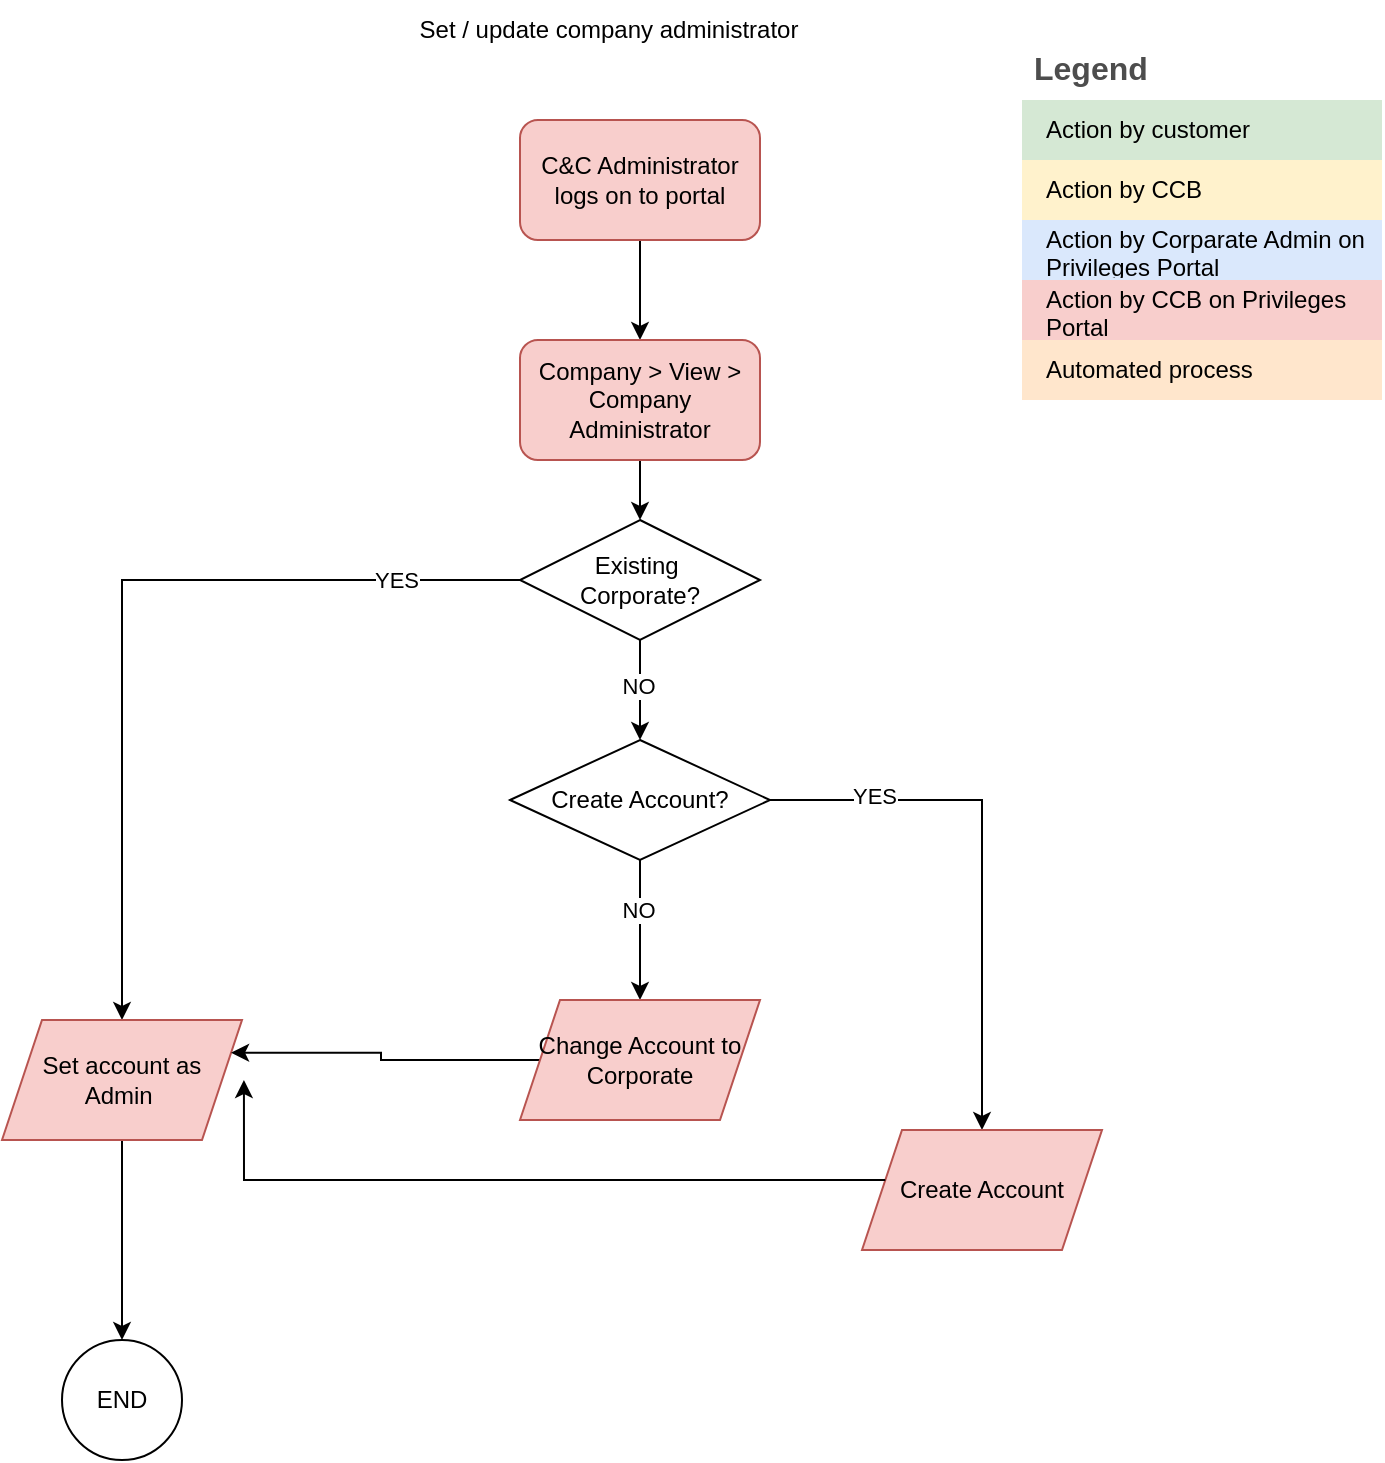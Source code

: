 <mxfile version="24.4.4" type="google" pages="6">
  <diagram id="gtzthXd4EJIeTMfbnbjA" name="Set / update company administrator">
    <mxGraphModel grid="1" page="1" gridSize="10" guides="1" tooltips="1" connect="1" arrows="1" fold="1" pageScale="1" pageWidth="827" pageHeight="1169" math="0" shadow="0">
      <root>
        <mxCell id="0" />
        <mxCell id="1" parent="0" />
        <mxCell id="deU0wYsKDkV6LDLQA2I7-3" value="Set / update company administrator" style="text;html=1;align=center;verticalAlign=middle;whiteSpace=wrap;rounded=0;" vertex="1" parent="1">
          <mxGeometry x="303" y="20" width="221" height="30" as="geometry" />
        </mxCell>
        <mxCell id="deU0wYsKDkV6LDLQA2I7-6" style="edgeStyle=orthogonalEdgeStyle;rounded=0;orthogonalLoop=1;jettySize=auto;html=1;exitX=0.5;exitY=1;exitDx=0;exitDy=0;entryX=0.5;entryY=0;entryDx=0;entryDy=0;" edge="1" parent="1" source="deU0wYsKDkV6LDLQA2I7-4" target="deU0wYsKDkV6LDLQA2I7-5">
          <mxGeometry relative="1" as="geometry" />
        </mxCell>
        <mxCell id="deU0wYsKDkV6LDLQA2I7-4" value="C&amp;amp;C Administrator logs on to portal" style="rounded=1;whiteSpace=wrap;html=1;fillColor=#f8cecc;strokeColor=#b85450;" vertex="1" parent="1">
          <mxGeometry x="369" y="80" width="120" height="60" as="geometry" />
        </mxCell>
        <mxCell id="deU0wYsKDkV6LDLQA2I7-21" style="edgeStyle=orthogonalEdgeStyle;rounded=0;orthogonalLoop=1;jettySize=auto;html=1;exitX=0.5;exitY=1;exitDx=0;exitDy=0;entryX=0.5;entryY=0;entryDx=0;entryDy=0;" edge="1" parent="1" source="deU0wYsKDkV6LDLQA2I7-5" target="CkAvRNQchIYo00pN4iJ--1">
          <mxGeometry relative="1" as="geometry" />
        </mxCell>
        <mxCell id="deU0wYsKDkV6LDLQA2I7-5" value="Company &amp;gt; View &amp;gt; Company Administrator" style="rounded=1;whiteSpace=wrap;html=1;fillColor=#f8cecc;strokeColor=#b85450;" vertex="1" parent="1">
          <mxGeometry x="369" y="190" width="120" height="60" as="geometry" />
        </mxCell>
        <mxCell id="deU0wYsKDkV6LDLQA2I7-18" style="edgeStyle=orthogonalEdgeStyle;rounded=0;orthogonalLoop=1;jettySize=auto;html=1;exitX=0;exitY=0.5;exitDx=0;exitDy=0;entryX=0.5;entryY=0;entryDx=0;entryDy=0;" edge="1" parent="1" source="CkAvRNQchIYo00pN4iJ--1" target="wv5s8uMX9qC48CNCAFM6-3">
          <mxGeometry relative="1" as="geometry">
            <mxPoint x="170" y="460" as="targetPoint" />
          </mxGeometry>
        </mxCell>
        <mxCell id="wv5s8uMX9qC48CNCAFM6-1" value="YES" style="edgeLabel;html=1;align=center;verticalAlign=middle;resizable=0;points=[];" vertex="1" connectable="0" parent="deU0wYsKDkV6LDLQA2I7-18">
          <mxGeometry x="-0.704" y="3" relative="1" as="geometry">
            <mxPoint y="-3" as="offset" />
          </mxGeometry>
        </mxCell>
        <mxCell id="deU0wYsKDkV6LDLQA2I7-26" style="edgeStyle=orthogonalEdgeStyle;rounded=0;orthogonalLoop=1;jettySize=auto;html=1;exitX=0.5;exitY=1;exitDx=0;exitDy=0;entryX=0.5;entryY=0;entryDx=0;entryDy=0;" edge="1" parent="1" source="CkAvRNQchIYo00pN4iJ--1" target="Tl9IVlc3QO_r15z2-n4i-2">
          <mxGeometry relative="1" as="geometry">
            <mxPoint x="429" y="470" as="targetPoint" />
          </mxGeometry>
        </mxCell>
        <mxCell id="wv5s8uMX9qC48CNCAFM6-2" value="NO" style="edgeLabel;html=1;align=center;verticalAlign=middle;resizable=0;points=[];" vertex="1" connectable="0" parent="deU0wYsKDkV6LDLQA2I7-26">
          <mxGeometry x="-0.088" y="-1" relative="1" as="geometry">
            <mxPoint as="offset" />
          </mxGeometry>
        </mxCell>
        <mxCell id="deU0wYsKDkV6LDLQA2I7-30" style="edgeStyle=orthogonalEdgeStyle;rounded=0;orthogonalLoop=1;jettySize=auto;html=1;exitX=0.5;exitY=1;exitDx=0;exitDy=0;entryX=0.5;entryY=0;entryDx=0;entryDy=0;" edge="1" parent="1" source="wv5s8uMX9qC48CNCAFM6-3" target="EQ6VQUxzSt7Cq1Av_1QI-1">
          <mxGeometry relative="1" as="geometry">
            <mxPoint x="429" y="530" as="sourcePoint" />
          </mxGeometry>
        </mxCell>
        <mxCell id="EQ6VQUxzSt7Cq1Av_1QI-1" value="END" style="ellipse;whiteSpace=wrap;html=1;aspect=fixed;fillColor=none;" vertex="1" parent="1">
          <mxGeometry x="140" y="690" width="60" height="60" as="geometry" />
        </mxCell>
        <mxCell id="8gvsCeAz3GKFWIUDPZgw-1" value="Legend" style="shape=table;startSize=30;container=1;collapsible=0;childLayout=tableLayout;fontSize=16;align=left;verticalAlign=top;fillColor=none;strokeColor=none;fontColor=#4D4D4D;fontStyle=1;spacingLeft=6;spacing=0;resizable=0;" vertex="1" parent="1">
          <mxGeometry x="620" y="40" width="180" height="180" as="geometry" />
        </mxCell>
        <mxCell id="8gvsCeAz3GKFWIUDPZgw-2" value="" style="shape=tableRow;horizontal=0;startSize=0;swimlaneHead=0;swimlaneBody=0;strokeColor=inherit;top=0;left=0;bottom=0;right=0;collapsible=0;dropTarget=0;fillColor=none;points=[[0,0.5],[1,0.5]];portConstraint=eastwest;fontSize=12;" vertex="1" parent="8gvsCeAz3GKFWIUDPZgw-1">
          <mxGeometry y="30" width="180" height="30" as="geometry" />
        </mxCell>
        <mxCell id="8gvsCeAz3GKFWIUDPZgw-3" value="Action by customer" style="shape=partialRectangle;html=1;whiteSpace=wrap;connectable=0;strokeColor=#82b366;overflow=hidden;fillColor=#d5e8d4;top=0;left=0;bottom=0;right=0;pointerEvents=1;fontSize=12;align=left;spacingLeft=10;spacingRight=4;" vertex="1" parent="8gvsCeAz3GKFWIUDPZgw-2">
          <mxGeometry width="180" height="30" as="geometry">
            <mxRectangle width="180" height="30" as="alternateBounds" />
          </mxGeometry>
        </mxCell>
        <mxCell id="8gvsCeAz3GKFWIUDPZgw-4" value="" style="shape=tableRow;horizontal=0;startSize=0;swimlaneHead=0;swimlaneBody=0;strokeColor=inherit;top=0;left=0;bottom=0;right=0;collapsible=0;dropTarget=0;fillColor=none;points=[[0,0.5],[1,0.5]];portConstraint=eastwest;fontSize=12;" vertex="1" parent="8gvsCeAz3GKFWIUDPZgw-1">
          <mxGeometry y="60" width="180" height="30" as="geometry" />
        </mxCell>
        <mxCell id="8gvsCeAz3GKFWIUDPZgw-5" value="Action by CCB" style="shape=partialRectangle;html=1;whiteSpace=wrap;connectable=0;strokeColor=#d6b656;overflow=hidden;fillColor=#fff2cc;top=0;left=0;bottom=0;right=0;pointerEvents=1;fontSize=12;align=left;spacingLeft=10;spacingRight=4;" vertex="1" parent="8gvsCeAz3GKFWIUDPZgw-4">
          <mxGeometry width="180" height="30" as="geometry">
            <mxRectangle width="180" height="30" as="alternateBounds" />
          </mxGeometry>
        </mxCell>
        <mxCell id="ZpH9L1p6Hp_D9zu2yp8G-10" value="" style="shape=tableRow;horizontal=0;startSize=0;swimlaneHead=0;swimlaneBody=0;strokeColor=#6c8ebf;top=0;left=0;bottom=0;right=0;collapsible=0;dropTarget=0;fillColor=#dae8fc;points=[[0,0.5],[1,0.5]];portConstraint=eastwest;fontSize=12;" vertex="1" parent="8gvsCeAz3GKFWIUDPZgw-1">
          <mxGeometry y="90" width="180" height="30" as="geometry" />
        </mxCell>
        <mxCell id="ZpH9L1p6Hp_D9zu2yp8G-11" value="Action by Corparate Admin on Privileges Portal" style="shape=partialRectangle;html=1;whiteSpace=wrap;connectable=0;strokeColor=#6c8ebf;overflow=hidden;fillColor=#dae8fc;top=0;left=0;bottom=0;right=0;pointerEvents=1;fontSize=12;align=left;spacingLeft=10;spacingRight=4;" vertex="1" parent="ZpH9L1p6Hp_D9zu2yp8G-10">
          <mxGeometry width="180" height="30" as="geometry">
            <mxRectangle width="180" height="30" as="alternateBounds" />
          </mxGeometry>
        </mxCell>
        <mxCell id="8gvsCeAz3GKFWIUDPZgw-6" value="" style="shape=tableRow;horizontal=0;startSize=0;swimlaneHead=0;swimlaneBody=0;strokeColor=inherit;top=0;left=0;bottom=0;right=0;collapsible=0;dropTarget=0;fillColor=none;points=[[0,0.5],[1,0.5]];portConstraint=eastwest;fontSize=12;" vertex="1" parent="8gvsCeAz3GKFWIUDPZgw-1">
          <mxGeometry y="120" width="180" height="30" as="geometry" />
        </mxCell>
        <mxCell id="8gvsCeAz3GKFWIUDPZgw-7" value="Action by CCB on Privileges Portal" style="shape=partialRectangle;html=1;whiteSpace=wrap;connectable=0;strokeColor=#b85450;overflow=hidden;fillColor=#f8cecc;top=0;left=0;bottom=0;right=0;pointerEvents=1;fontSize=12;align=left;spacingLeft=10;spacingRight=4;" vertex="1" parent="8gvsCeAz3GKFWIUDPZgw-6">
          <mxGeometry width="180" height="30" as="geometry">
            <mxRectangle width="180" height="30" as="alternateBounds" />
          </mxGeometry>
        </mxCell>
        <mxCell id="8gvsCeAz3GKFWIUDPZgw-8" value="" style="shape=tableRow;horizontal=0;startSize=0;swimlaneHead=0;swimlaneBody=0;strokeColor=inherit;top=0;left=0;bottom=0;right=0;collapsible=0;dropTarget=0;fillColor=none;points=[[0,0.5],[1,0.5]];portConstraint=eastwest;fontSize=12;" vertex="1" parent="8gvsCeAz3GKFWIUDPZgw-1">
          <mxGeometry y="150" width="180" height="30" as="geometry" />
        </mxCell>
        <mxCell id="8gvsCeAz3GKFWIUDPZgw-9" value="Automated process" style="shape=partialRectangle;html=1;whiteSpace=wrap;connectable=0;strokeColor=#d79b00;overflow=hidden;fillColor=#ffe6cc;top=0;left=0;bottom=0;right=0;pointerEvents=1;fontSize=12;align=left;spacingLeft=10;spacingRight=4;" vertex="1" parent="8gvsCeAz3GKFWIUDPZgw-8">
          <mxGeometry width="180" height="30" as="geometry">
            <mxRectangle width="180" height="30" as="alternateBounds" />
          </mxGeometry>
        </mxCell>
        <mxCell id="CkAvRNQchIYo00pN4iJ--1" value="Existing&amp;nbsp;&lt;div&gt;Corporate?&lt;/div&gt;" style="rhombus;whiteSpace=wrap;html=1;strokeWidth=1;fillWeight=-1;hachureGap=8;fillStyle=solid;fillColor=none;rounded=0;shadow=0;" vertex="1" parent="1">
          <mxGeometry x="369" y="280" width="120" height="60" as="geometry" />
        </mxCell>
        <mxCell id="wv5s8uMX9qC48CNCAFM6-3" value="Set account as Admin&amp;nbsp;" style="shape=parallelogram;perimeter=parallelogramPerimeter;whiteSpace=wrap;html=1;fixedSize=1;fillColor=#f8cecc;strokeColor=#b85450;" vertex="1" parent="1">
          <mxGeometry x="110" y="530" width="120" height="60" as="geometry" />
        </mxCell>
        <mxCell id="Tl9IVlc3QO_r15z2-n4i-4" style="edgeStyle=orthogonalEdgeStyle;rounded=0;orthogonalLoop=1;jettySize=auto;html=1;" edge="1" parent="1" source="Tl9IVlc3QO_r15z2-n4i-2" target="Tl9IVlc3QO_r15z2-n4i-3">
          <mxGeometry relative="1" as="geometry" />
        </mxCell>
        <mxCell id="Tl9IVlc3QO_r15z2-n4i-10" value="YES" style="edgeLabel;html=1;align=center;verticalAlign=middle;resizable=0;points=[];" connectable="0" vertex="1" parent="Tl9IVlc3QO_r15z2-n4i-4">
          <mxGeometry x="-0.615" y="2" relative="1" as="geometry">
            <mxPoint as="offset" />
          </mxGeometry>
        </mxCell>
        <mxCell id="Tl9IVlc3QO_r15z2-n4i-7" style="edgeStyle=orthogonalEdgeStyle;rounded=0;orthogonalLoop=1;jettySize=auto;html=1;" edge="1" parent="1" source="Tl9IVlc3QO_r15z2-n4i-2" target="Tl9IVlc3QO_r15z2-n4i-6">
          <mxGeometry relative="1" as="geometry" />
        </mxCell>
        <mxCell id="Tl9IVlc3QO_r15z2-n4i-9" value="NO" style="edgeLabel;html=1;align=center;verticalAlign=middle;resizable=0;points=[];" connectable="0" vertex="1" parent="Tl9IVlc3QO_r15z2-n4i-7">
          <mxGeometry x="-0.3" y="-1" relative="1" as="geometry">
            <mxPoint as="offset" />
          </mxGeometry>
        </mxCell>
        <mxCell id="Tl9IVlc3QO_r15z2-n4i-2" value="Create Account?" style="rhombus;whiteSpace=wrap;html=1;strokeWidth=1;fillWeight=-1;hachureGap=8;fillStyle=solid;fillColor=none;rounded=0;shadow=0;" vertex="1" parent="1">
          <mxGeometry x="364" y="390" width="130" height="60" as="geometry" />
        </mxCell>
        <mxCell id="Tl9IVlc3QO_r15z2-n4i-3" value="Create Account" style="shape=parallelogram;perimeter=parallelogramPerimeter;whiteSpace=wrap;html=1;fixedSize=1;fillColor=#f8cecc;strokeColor=#b85450;" vertex="1" parent="1">
          <mxGeometry x="540" y="585" width="120" height="60" as="geometry" />
        </mxCell>
        <mxCell id="Tl9IVlc3QO_r15z2-n4i-5" style="edgeStyle=orthogonalEdgeStyle;rounded=0;orthogonalLoop=1;jettySize=auto;html=1;entryX=1.008;entryY=0.5;entryDx=0;entryDy=0;entryPerimeter=0;" edge="1" parent="1" source="Tl9IVlc3QO_r15z2-n4i-3" target="wv5s8uMX9qC48CNCAFM6-3">
          <mxGeometry relative="1" as="geometry">
            <Array as="points">
              <mxPoint x="231" y="610" />
            </Array>
          </mxGeometry>
        </mxCell>
        <mxCell id="Tl9IVlc3QO_r15z2-n4i-8" style="edgeStyle=orthogonalEdgeStyle;rounded=0;orthogonalLoop=1;jettySize=auto;html=1;entryX=1;entryY=0.25;entryDx=0;entryDy=0;" edge="1" parent="1" source="Tl9IVlc3QO_r15z2-n4i-6" target="wv5s8uMX9qC48CNCAFM6-3">
          <mxGeometry relative="1" as="geometry" />
        </mxCell>
        <mxCell id="Tl9IVlc3QO_r15z2-n4i-6" value="Change Account to Corporate" style="shape=parallelogram;perimeter=parallelogramPerimeter;whiteSpace=wrap;html=1;fixedSize=1;fillColor=#f8cecc;strokeColor=#b85450;" vertex="1" parent="1">
          <mxGeometry x="369" y="520" width="120" height="60" as="geometry" />
        </mxCell>
      </root>
    </mxGraphModel>
  </diagram>
  <diagram name="Transfer membership flow" id="0firJl-Jb7fyf-cvfPJ1">
    <mxGraphModel grid="1" page="1" gridSize="10" guides="1" tooltips="1" connect="1" arrows="1" fold="1" pageScale="1" pageWidth="827" pageHeight="1169" math="0" shadow="0">
      <root>
        <mxCell id="0" />
        <mxCell id="1" parent="0" />
        <mxCell id="g9ZoDTmVSZnorGRBOkEd-1" value="Transfer Rank" style="text;html=1;align=center;verticalAlign=middle;whiteSpace=wrap;rounded=0;" vertex="1" parent="1">
          <mxGeometry x="349" y="20" width="130" height="30" as="geometry" />
        </mxCell>
        <mxCell id="g9ZoDTmVSZnorGRBOkEd-29" style="edgeStyle=orthogonalEdgeStyle;rounded=0;orthogonalLoop=1;jettySize=auto;html=1;exitX=0.5;exitY=1;exitDx=0;exitDy=0;entryX=0.5;entryY=0;entryDx=0;entryDy=0;" edge="1" parent="1" source="1TdSfkQpqo_Aqp_S1iwk-6" target="1TdSfkQpqo_Aqp_S1iwk-8">
          <mxGeometry relative="1" as="geometry">
            <mxPoint x="414" y="280" as="targetPoint" />
            <mxPoint x="414" y="240" as="sourcePoint" />
          </mxGeometry>
        </mxCell>
        <mxCell id="g9ZoDTmVSZnorGRBOkEd-16" value="NO" style="edgeStyle=orthogonalEdgeStyle;rounded=0;orthogonalLoop=1;jettySize=auto;html=1;exitX=0;exitY=0.5;exitDx=0;exitDy=0;entryX=0.992;entryY=0.65;entryDx=0;entryDy=0;entryPerimeter=0;" edge="1" parent="1" source="nQ3hHFa5D7U035YbL2UK-59" target="g9ZoDTmVSZnorGRBOkEd-20">
          <mxGeometry relative="1" as="geometry">
            <mxPoint x="339" y="575" as="sourcePoint" />
          </mxGeometry>
        </mxCell>
        <mxCell id="g9ZoDTmVSZnorGRBOkEd-17" style="edgeStyle=orthogonalEdgeStyle;rounded=0;orthogonalLoop=1;jettySize=auto;html=1;exitX=1;exitY=0.5;exitDx=0;exitDy=0;entryX=0.5;entryY=0;entryDx=0;entryDy=0;" edge="1" parent="1" source="nQ3hHFa5D7U035YbL2UK-59" target="g9ZoDTmVSZnorGRBOkEd-23">
          <mxGeometry relative="1" as="geometry">
            <mxPoint x="489" y="575" as="sourcePoint" />
          </mxGeometry>
        </mxCell>
        <mxCell id="R06rU8UWJoxHdaHS_W55-3" value="YES" style="edgeLabel;html=1;align=center;verticalAlign=middle;resizable=0;points=[];" vertex="1" connectable="0" parent="g9ZoDTmVSZnorGRBOkEd-17">
          <mxGeometry x="-0.464" relative="1" as="geometry">
            <mxPoint as="offset" />
          </mxGeometry>
        </mxCell>
        <mxCell id="xjObWYC6ghjmzPeHlQRk-3" style="edgeStyle=orthogonalEdgeStyle;rounded=0;orthogonalLoop=1;jettySize=auto;html=1;entryX=0.5;entryY=0;entryDx=0;entryDy=0;" edge="1" parent="1" source="g9ZoDTmVSZnorGRBOkEd-20" target="xjObWYC6ghjmzPeHlQRk-2">
          <mxGeometry relative="1" as="geometry" />
        </mxCell>
        <mxCell id="g9ZoDTmVSZnorGRBOkEd-20" value="Select User" style="rounded=1;whiteSpace=wrap;html=1;fillColor=#ffe6cc;strokeColor=#d79b00;" vertex="1" parent="1">
          <mxGeometry x="160" y="500" width="120" height="60" as="geometry" />
        </mxCell>
        <mxCell id="rJKsuyHPPVdvfbx5oHOP-2" style="edgeStyle=orthogonalEdgeStyle;rounded=0;orthogonalLoop=1;jettySize=auto;html=1;exitX=0.5;exitY=1;exitDx=0;exitDy=0;entryX=1;entryY=0.5;entryDx=0;entryDy=0;" edge="1" parent="1" source="g9ZoDTmVSZnorGRBOkEd-23" target="kpAqPJHImu0m1QnEYaRq-1">
          <mxGeometry relative="1" as="geometry" />
        </mxCell>
        <mxCell id="g9ZoDTmVSZnorGRBOkEd-23" value="Prompt transfer error" style="shape=parallelogram;perimeter=parallelogramPerimeter;whiteSpace=wrap;html=1;fixedSize=1;fillColor=#ffe6cc;strokeColor=#d79b00;" vertex="1" parent="1">
          <mxGeometry x="520" y="610" width="160" height="60" as="geometry" />
        </mxCell>
        <mxCell id="g9ZoDTmVSZnorGRBOkEd-51" style="edgeStyle=orthogonalEdgeStyle;rounded=0;orthogonalLoop=1;jettySize=auto;html=1;exitX=0.5;exitY=1;exitDx=0;exitDy=0;entryX=0.5;entryY=0;entryDx=0;entryDy=0;" edge="1" parent="1" source="g9ZoDTmVSZnorGRBOkEd-48" target="nQ3hHFa5D7U035YbL2UK-59">
          <mxGeometry relative="1" as="geometry">
            <mxPoint x="413.995" y="525" as="targetPoint" />
          </mxGeometry>
        </mxCell>
        <mxCell id="QyDHTJ80nNfaXj5CBTqH-2" style="edgeStyle=orthogonalEdgeStyle;rounded=0;orthogonalLoop=1;jettySize=auto;html=1;exitX=0.5;exitY=1;exitDx=0;exitDy=0;entryX=0.5;entryY=0;entryDx=0;entryDy=0;" edge="1" parent="1" source="g9ZoDTmVSZnorGRBOkEd-48" target="nQ3hHFa5D7U035YbL2UK-59">
          <mxGeometry relative="1" as="geometry" />
        </mxCell>
        <mxCell id="g9ZoDTmVSZnorGRBOkEd-48" value="Transfer rank" style="rounded=1;whiteSpace=wrap;html=1;fillColor=#dae8fc;strokeColor=#6c8ebf;" vertex="1" parent="1">
          <mxGeometry x="354.1" y="400" width="120" height="60" as="geometry" />
        </mxCell>
        <mxCell id="1TdSfkQpqo_Aqp_S1iwk-6" value="&lt;span style=&quot;color: rgb(0, 0, 0); font-family: Helvetica; font-size: 12px; font-style: normal; font-variant-ligatures: normal; font-variant-caps: normal; font-weight: 400; letter-spacing: normal; orphans: 2; text-align: center; text-indent: 0px; text-transform: none; widows: 2; word-spacing: 0px; -webkit-text-stroke-width: 0px; white-space: normal; text-decoration-thickness: initial; text-decoration-style: initial; text-decoration-color: initial; float: none; display: inline !important;&quot;&gt;Administrator logs on to portal&lt;/span&gt;" style="rounded=1;whiteSpace=wrap;html=1;strokeWidth=1;fillWeight=4;hachureGap=8;hachureAngle=45;fillColor=#dae8fc;strokeColor=#6c8ebf;glass=0;" vertex="1" parent="1">
          <mxGeometry x="354" y="70" width="120" height="60" as="geometry" />
        </mxCell>
        <mxCell id="nQ3hHFa5D7U035YbL2UK-61" style="edgeStyle=orthogonalEdgeStyle;rounded=0;orthogonalLoop=1;jettySize=auto;html=1;exitX=0;exitY=0.5;exitDx=0;exitDy=0;" edge="1" parent="1" source="1TdSfkQpqo_Aqp_S1iwk-8" target="nQ3hHFa5D7U035YbL2UK-60">
          <mxGeometry relative="1" as="geometry" />
        </mxCell>
        <mxCell id="VEP12IdWQHjevYyqgko7-4" style="edgeStyle=orthogonalEdgeStyle;rounded=0;orthogonalLoop=1;jettySize=auto;html=1;exitX=0.5;exitY=1;exitDx=0;exitDy=0;entryX=0.5;entryY=0;entryDx=0;entryDy=0;" edge="1" parent="1" source="1TdSfkQpqo_Aqp_S1iwk-8" target="VEP12IdWQHjevYyqgko7-2">
          <mxGeometry relative="1" as="geometry" />
        </mxCell>
        <mxCell id="1TdSfkQpqo_Aqp_S1iwk-8" value="Select user" style="rounded=1;whiteSpace=wrap;html=1;strokeWidth=1;fillWeight=4;hachureGap=8;hachureAngle=45;fillColor=#dae8fc;strokeColor=#6c8ebf;glass=0;" vertex="1" parent="1">
          <mxGeometry x="354" y="170" width="120" height="60" as="geometry" />
        </mxCell>
        <mxCell id="kpAqPJHImu0m1QnEYaRq-1" value="END" style="ellipse;whiteSpace=wrap;html=1;aspect=fixed;fillColor=none;" vertex="1" parent="1">
          <mxGeometry x="190" y="880" width="60" height="60" as="geometry" />
        </mxCell>
        <mxCell id="nQ3hHFa5D7U035YbL2UK-1" value="Legend" style="shape=table;startSize=30;container=1;collapsible=0;childLayout=tableLayout;fontSize=16;align=left;verticalAlign=top;fillColor=none;strokeColor=none;fontColor=#4D4D4D;fontStyle=1;spacingLeft=6;spacing=0;resizable=0;" vertex="1" parent="1">
          <mxGeometry x="620" y="40" width="180" height="180" as="geometry" />
        </mxCell>
        <mxCell id="nQ3hHFa5D7U035YbL2UK-2" value="" style="shape=tableRow;horizontal=0;startSize=0;swimlaneHead=0;swimlaneBody=0;strokeColor=inherit;top=0;left=0;bottom=0;right=0;collapsible=0;dropTarget=0;fillColor=none;points=[[0,0.5],[1,0.5]];portConstraint=eastwest;fontSize=12;" vertex="1" parent="nQ3hHFa5D7U035YbL2UK-1">
          <mxGeometry y="30" width="180" height="30" as="geometry" />
        </mxCell>
        <mxCell id="nQ3hHFa5D7U035YbL2UK-3" value="Action by customer" style="shape=partialRectangle;html=1;whiteSpace=wrap;connectable=0;strokeColor=#82b366;overflow=hidden;fillColor=#d5e8d4;top=0;left=0;bottom=0;right=0;pointerEvents=1;fontSize=12;align=left;spacingLeft=10;spacingRight=4;" vertex="1" parent="nQ3hHFa5D7U035YbL2UK-2">
          <mxGeometry width="180" height="30" as="geometry">
            <mxRectangle width="180" height="30" as="alternateBounds" />
          </mxGeometry>
        </mxCell>
        <mxCell id="nQ3hHFa5D7U035YbL2UK-4" value="" style="shape=tableRow;horizontal=0;startSize=0;swimlaneHead=0;swimlaneBody=0;strokeColor=inherit;top=0;left=0;bottom=0;right=0;collapsible=0;dropTarget=0;fillColor=none;points=[[0,0.5],[1,0.5]];portConstraint=eastwest;fontSize=12;" vertex="1" parent="nQ3hHFa5D7U035YbL2UK-1">
          <mxGeometry y="60" width="180" height="30" as="geometry" />
        </mxCell>
        <mxCell id="nQ3hHFa5D7U035YbL2UK-5" value="Action by CCB" style="shape=partialRectangle;html=1;whiteSpace=wrap;connectable=0;strokeColor=#d6b656;overflow=hidden;fillColor=#fff2cc;top=0;left=0;bottom=0;right=0;pointerEvents=1;fontSize=12;align=left;spacingLeft=10;spacingRight=4;" vertex="1" parent="nQ3hHFa5D7U035YbL2UK-4">
          <mxGeometry width="180" height="30" as="geometry">
            <mxRectangle width="180" height="30" as="alternateBounds" />
          </mxGeometry>
        </mxCell>
        <mxCell id="nQ3hHFa5D7U035YbL2UK-6" value="" style="shape=tableRow;horizontal=0;startSize=0;swimlaneHead=0;swimlaneBody=0;strokeColor=#6c8ebf;top=0;left=0;bottom=0;right=0;collapsible=0;dropTarget=0;fillColor=#dae8fc;points=[[0,0.5],[1,0.5]];portConstraint=eastwest;fontSize=12;" vertex="1" parent="nQ3hHFa5D7U035YbL2UK-1">
          <mxGeometry y="90" width="180" height="30" as="geometry" />
        </mxCell>
        <mxCell id="nQ3hHFa5D7U035YbL2UK-7" value="Action by Corparate Admin on Privileges Portal" style="shape=partialRectangle;html=1;whiteSpace=wrap;connectable=0;strokeColor=#6c8ebf;overflow=hidden;fillColor=#dae8fc;top=0;left=0;bottom=0;right=0;pointerEvents=1;fontSize=12;align=left;spacingLeft=10;spacingRight=4;" vertex="1" parent="nQ3hHFa5D7U035YbL2UK-6">
          <mxGeometry width="180" height="30" as="geometry">
            <mxRectangle width="180" height="30" as="alternateBounds" />
          </mxGeometry>
        </mxCell>
        <mxCell id="nQ3hHFa5D7U035YbL2UK-8" value="" style="shape=tableRow;horizontal=0;startSize=0;swimlaneHead=0;swimlaneBody=0;strokeColor=inherit;top=0;left=0;bottom=0;right=0;collapsible=0;dropTarget=0;fillColor=none;points=[[0,0.5],[1,0.5]];portConstraint=eastwest;fontSize=12;" vertex="1" parent="nQ3hHFa5D7U035YbL2UK-1">
          <mxGeometry y="120" width="180" height="30" as="geometry" />
        </mxCell>
        <mxCell id="nQ3hHFa5D7U035YbL2UK-9" value="Action by CCB on Privileges Portal" style="shape=partialRectangle;html=1;whiteSpace=wrap;connectable=0;strokeColor=#b85450;overflow=hidden;fillColor=#f8cecc;top=0;left=0;bottom=0;right=0;pointerEvents=1;fontSize=12;align=left;spacingLeft=10;spacingRight=4;" vertex="1" parent="nQ3hHFa5D7U035YbL2UK-8">
          <mxGeometry width="180" height="30" as="geometry">
            <mxRectangle width="180" height="30" as="alternateBounds" />
          </mxGeometry>
        </mxCell>
        <mxCell id="nQ3hHFa5D7U035YbL2UK-10" value="" style="shape=tableRow;horizontal=0;startSize=0;swimlaneHead=0;swimlaneBody=0;strokeColor=inherit;top=0;left=0;bottom=0;right=0;collapsible=0;dropTarget=0;fillColor=none;points=[[0,0.5],[1,0.5]];portConstraint=eastwest;fontSize=12;" vertex="1" parent="nQ3hHFa5D7U035YbL2UK-1">
          <mxGeometry y="150" width="180" height="30" as="geometry" />
        </mxCell>
        <mxCell id="nQ3hHFa5D7U035YbL2UK-11" value="Automated process" style="shape=partialRectangle;html=1;whiteSpace=wrap;connectable=0;strokeColor=#d79b00;overflow=hidden;fillColor=#ffe6cc;top=0;left=0;bottom=0;right=0;pointerEvents=1;fontSize=12;align=left;spacingLeft=10;spacingRight=4;" vertex="1" parent="nQ3hHFa5D7U035YbL2UK-10">
          <mxGeometry width="180" height="30" as="geometry">
            <mxRectangle width="180" height="30" as="alternateBounds" />
          </mxGeometry>
        </mxCell>
        <mxCell id="nQ3hHFa5D7U035YbL2UK-59" value="Rank Expired?" style="rhombus;whiteSpace=wrap;html=1;strokeWidth=1;fillWeight=-1;hachureGap=8;fillStyle=solid;fillColor=none;rounded=0;shadow=0;" vertex="1" parent="1">
          <mxGeometry x="354" y="510" width="120" height="60" as="geometry" />
        </mxCell>
        <mxCell id="nQ3hHFa5D7U035YbL2UK-60" value="Available statuses includes:&lt;div&gt;- Active&lt;/div&gt;&lt;div&gt;- Not active&lt;/div&gt;&lt;div&gt;- Suspended&lt;/div&gt;&lt;div&gt;- Pending&lt;/div&gt;&lt;div&gt;-Terminated&lt;/div&gt;" style="shape=note;whiteSpace=wrap;html=1;backgroundOutline=1;darkOpacity=0.05;" vertex="1" parent="1">
          <mxGeometry x="170" y="110" width="120" height="180" as="geometry" />
        </mxCell>
        <mxCell id="VEP12IdWQHjevYyqgko7-3" style="edgeStyle=orthogonalEdgeStyle;rounded=0;orthogonalLoop=1;jettySize=auto;html=1;exitX=0.5;exitY=1;exitDx=0;exitDy=0;" edge="1" parent="1" source="VEP12IdWQHjevYyqgko7-2" target="g9ZoDTmVSZnorGRBOkEd-48">
          <mxGeometry relative="1" as="geometry" />
        </mxCell>
        <mxCell id="R06rU8UWJoxHdaHS_W55-1" value="YES" style="edgeLabel;html=1;align=center;verticalAlign=middle;resizable=0;points=[];" vertex="1" connectable="0" parent="VEP12IdWQHjevYyqgko7-3">
          <mxGeometry x="-0.287" y="3" relative="1" as="geometry">
            <mxPoint as="offset" />
          </mxGeometry>
        </mxCell>
        <mxCell id="VEP12IdWQHjevYyqgko7-6" style="edgeStyle=orthogonalEdgeStyle;rounded=0;orthogonalLoop=1;jettySize=auto;html=1;exitX=0;exitY=0.5;exitDx=0;exitDy=0;entryX=0;entryY=0.5;entryDx=0;entryDy=0;" edge="1" parent="1" source="VEP12IdWQHjevYyqgko7-2" target="kpAqPJHImu0m1QnEYaRq-1">
          <mxGeometry relative="1" as="geometry">
            <Array as="points">
              <mxPoint x="80" y="300" />
              <mxPoint x="80" y="910" />
            </Array>
          </mxGeometry>
        </mxCell>
        <mxCell id="R06rU8UWJoxHdaHS_W55-2" value="NO" style="edgeLabel;html=1;align=center;verticalAlign=middle;resizable=0;points=[];" vertex="1" connectable="0" parent="VEP12IdWQHjevYyqgko7-6">
          <mxGeometry x="-0.83" y="1" relative="1" as="geometry">
            <mxPoint as="offset" />
          </mxGeometry>
        </mxCell>
        <mxCell id="VEP12IdWQHjevYyqgko7-2" value="User&amp;nbsp;&lt;div&gt;terminated?&lt;/div&gt;" style="rhombus;whiteSpace=wrap;html=1;strokeWidth=1;fillWeight=-1;hachureGap=8;fillStyle=solid;fillColor=none;rounded=0;shadow=0;" vertex="1" parent="1">
          <mxGeometry x="354" y="270" width="120" height="60" as="geometry" />
        </mxCell>
        <mxCell id="xjObWYC6ghjmzPeHlQRk-8" style="edgeStyle=orthogonalEdgeStyle;rounded=0;orthogonalLoop=1;jettySize=auto;html=1;entryX=0.5;entryY=0;entryDx=0;entryDy=0;" edge="1" parent="1" source="xjObWYC6ghjmzPeHlQRk-1" target="kpAqPJHImu0m1QnEYaRq-1">
          <mxGeometry relative="1" as="geometry" />
        </mxCell>
        <mxCell id="xjObWYC6ghjmzPeHlQRk-1" value="Transfer with existing date range" style="rounded=1;whiteSpace=wrap;html=1;fillColor=#ffe6cc;strokeColor=#d79b00;" vertex="1" parent="1">
          <mxGeometry x="160" y="720" width="120" height="60" as="geometry" />
        </mxCell>
        <mxCell id="xjObWYC6ghjmzPeHlQRk-4" style="edgeStyle=orthogonalEdgeStyle;rounded=0;orthogonalLoop=1;jettySize=auto;html=1;entryX=0.5;entryY=0;entryDx=0;entryDy=0;" edge="1" parent="1" source="xjObWYC6ghjmzPeHlQRk-2" target="xjObWYC6ghjmzPeHlQRk-1">
          <mxGeometry relative="1" as="geometry" />
        </mxCell>
        <mxCell id="xjObWYC6ghjmzPeHlQRk-6" value="YES" style="edgeLabel;html=1;align=center;verticalAlign=middle;resizable=0;points=[];" connectable="0" vertex="1" parent="xjObWYC6ghjmzPeHlQRk-4">
          <mxGeometry x="-0.16" y="-1" relative="1" as="geometry">
            <mxPoint as="offset" />
          </mxGeometry>
        </mxCell>
        <mxCell id="xjObWYC6ghjmzPeHlQRk-5" style="edgeStyle=orthogonalEdgeStyle;rounded=0;orthogonalLoop=1;jettySize=auto;html=1;entryX=0;entryY=0.5;entryDx=0;entryDy=0;exitX=0;exitY=0.5;exitDx=0;exitDy=0;" edge="1" parent="1" source="xjObWYC6ghjmzPeHlQRk-2" target="g9ZoDTmVSZnorGRBOkEd-20">
          <mxGeometry relative="1" as="geometry">
            <mxPoint x="110" y="520" as="targetPoint" />
            <Array as="points">
              <mxPoint x="130" y="640" />
              <mxPoint x="130" y="530" />
            </Array>
          </mxGeometry>
        </mxCell>
        <mxCell id="xjObWYC6ghjmzPeHlQRk-7" value="NO" style="edgeLabel;html=1;align=center;verticalAlign=middle;resizable=0;points=[];" connectable="0" vertex="1" parent="xjObWYC6ghjmzPeHlQRk-5">
          <mxGeometry x="-0.024" y="-1" relative="1" as="geometry">
            <mxPoint as="offset" />
          </mxGeometry>
        </mxCell>
        <mxCell id="xjObWYC6ghjmzPeHlQRk-2" value="Confirm Transfer" style="rhombus;whiteSpace=wrap;html=1;strokeWidth=1;fillWeight=-1;hachureGap=8;fillStyle=solid;fillColor=none;rounded=0;shadow=0;" vertex="1" parent="1">
          <mxGeometry x="160" y="610" width="120" height="60" as="geometry" />
        </mxCell>
      </root>
    </mxGraphModel>
  </diagram>
  <diagram id="A4V4ZHOSYo6hMgHBV0ib" name="Assign users flow">
    <mxGraphModel grid="1" page="1" gridSize="10" guides="1" tooltips="1" connect="1" arrows="1" fold="1" pageScale="1" pageWidth="827" pageHeight="1169" math="0" shadow="0">
      <root>
        <mxCell id="0" />
        <mxCell id="1" parent="0" />
        <mxCell id="v9bhKf-hG4ZNF4olaz6h-1" value="Assign users" style="text;html=1;align=center;verticalAlign=middle;whiteSpace=wrap;rounded=0;" vertex="1" parent="1">
          <mxGeometry x="373.5" y="20" width="129" height="30" as="geometry" />
        </mxCell>
        <mxCell id="v9bhKf-hG4ZNF4olaz6h-4" style="edgeStyle=orthogonalEdgeStyle;rounded=0;orthogonalLoop=1;jettySize=auto;html=1;exitX=0.5;exitY=1;exitDx=0;exitDy=0;entryX=0.5;entryY=0;entryDx=0;entryDy=0;" edge="1" parent="1" source="v9bhKf-hG4ZNF4olaz6h-5" target="v9bhKf-hG4ZNF4olaz6h-7">
          <mxGeometry relative="1" as="geometry" />
        </mxCell>
        <mxCell id="v9bhKf-hG4ZNF4olaz6h-5" value="Create company" style="rounded=1;whiteSpace=wrap;html=1;fillColor=#f8cecc;strokeColor=#b85450;" vertex="1" parent="1">
          <mxGeometry x="378" y="70" width="120" height="60" as="geometry" />
        </mxCell>
        <mxCell id="v9bhKf-hG4ZNF4olaz6h-6" style="edgeStyle=orthogonalEdgeStyle;rounded=0;orthogonalLoop=1;jettySize=auto;html=1;exitX=0.5;exitY=1;exitDx=0;exitDy=0;entryX=0.5;entryY=0;entryDx=0;entryDy=0;" edge="1" parent="1" source="v9bhKf-hG4ZNF4olaz6h-7" target="cvvHMU_AeEZ4onAoMMCy-1">
          <mxGeometry relative="1" as="geometry" />
        </mxCell>
        <mxCell id="v9bhKf-hG4ZNF4olaz6h-7" value="Assign users" style="rounded=1;whiteSpace=wrap;html=1;fillColor=#dae8fc;strokeColor=#6c8ebf;" vertex="1" parent="1">
          <mxGeometry x="378" y="170" width="120" height="60" as="geometry" />
        </mxCell>
        <mxCell id="v9bhKf-hG4ZNF4olaz6h-8" style="edgeStyle=orthogonalEdgeStyle;rounded=0;orthogonalLoop=1;jettySize=auto;html=1;exitX=0;exitY=0.5;exitDx=0;exitDy=0;entryX=0.5;entryY=0;entryDx=0;entryDy=0;" edge="1" parent="1" source="cvvHMU_AeEZ4onAoMMCy-1" target="v9bhKf-hG4ZNF4olaz6h-12">
          <mxGeometry relative="1" as="geometry" />
        </mxCell>
        <mxCell id="CHgSpj9ZRB79auyhogRP-2" value="NO" style="edgeLabel;html=1;align=center;verticalAlign=middle;resizable=0;points=[];" vertex="1" connectable="0" parent="v9bhKf-hG4ZNF4olaz6h-8">
          <mxGeometry x="-0.357" y="-1" relative="1" as="geometry">
            <mxPoint as="offset" />
          </mxGeometry>
        </mxCell>
        <mxCell id="v9bhKf-hG4ZNF4olaz6h-9" style="edgeStyle=orthogonalEdgeStyle;rounded=0;orthogonalLoop=1;jettySize=auto;html=1;exitX=1;exitY=0.5;exitDx=0;exitDy=0;entryX=0.5;entryY=0;entryDx=0;entryDy=0;" edge="1" parent="1" source="cvvHMU_AeEZ4onAoMMCy-1" target="v9bhKf-hG4ZNF4olaz6h-19">
          <mxGeometry relative="1" as="geometry" />
        </mxCell>
        <mxCell id="CHgSpj9ZRB79auyhogRP-1" value="YES" style="edgeLabel;html=1;align=center;verticalAlign=middle;resizable=0;points=[];" vertex="1" connectable="0" parent="v9bhKf-hG4ZNF4olaz6h-9">
          <mxGeometry x="-0.557" y="3" relative="1" as="geometry">
            <mxPoint as="offset" />
          </mxGeometry>
        </mxCell>
        <mxCell id="v9bhKf-hG4ZNF4olaz6h-11" style="edgeStyle=orthogonalEdgeStyle;rounded=0;orthogonalLoop=1;jettySize=auto;html=1;exitX=0.5;exitY=1;exitDx=0;exitDy=0;entryX=0.5;entryY=0;entryDx=0;entryDy=0;" edge="1" parent="1" source="v9bhKf-hG4ZNF4olaz6h-12" target="v9bhKf-hG4ZNF4olaz6h-14">
          <mxGeometry relative="1" as="geometry" />
        </mxCell>
        <mxCell id="v9bhKf-hG4ZNF4olaz6h-12" value="Create blank user account with e-mail only." style="rounded=1;whiteSpace=wrap;html=1;fillColor=#dae8fc;strokeColor=#6c8ebf;" vertex="1" parent="1">
          <mxGeometry x="180" y="350" width="120" height="60" as="geometry" />
        </mxCell>
        <mxCell id="WYfgiTH0aUF-GfyNkdUM-1" style="edgeStyle=orthogonalEdgeStyle;rounded=0;orthogonalLoop=1;jettySize=auto;html=1;exitX=0.5;exitY=1;exitDx=0;exitDy=0;entryX=0.5;entryY=0;entryDx=0;entryDy=0;" edge="1" parent="1" source="v9bhKf-hG4ZNF4olaz6h-14" target="v9bhKf-hG4ZNF4olaz6h-16">
          <mxGeometry relative="1" as="geometry" />
        </mxCell>
        <mxCell id="v9bhKf-hG4ZNF4olaz6h-14" value="Set user as &quot;Not active&quot; in the system." style="rounded=1;whiteSpace=wrap;html=1;fillColor=#ffe6cc;strokeColor=#d79b00;" vertex="1" parent="1">
          <mxGeometry x="180" y="450" width="120" height="60" as="geometry" />
        </mxCell>
        <mxCell id="v9bhKf-hG4ZNF4olaz6h-15" style="edgeStyle=orthogonalEdgeStyle;rounded=0;orthogonalLoop=1;jettySize=auto;html=1;exitX=0.5;exitY=1;exitDx=0;exitDy=0;entryX=0;entryY=0.5;entryDx=0;entryDy=0;" edge="1" parent="1" source="v9bhKf-hG4ZNF4olaz6h-16" target="v9bhKf-hG4ZNF4olaz6h-21">
          <mxGeometry relative="1" as="geometry" />
        </mxCell>
        <mxCell id="v9bhKf-hG4ZNF4olaz6h-16" value="User is successfully assigned." style="rounded=1;whiteSpace=wrap;html=1;fillColor=#ffe6cc;strokeColor=#d79b00;" vertex="1" parent="1">
          <mxGeometry x="180" y="560" width="120" height="60" as="geometry" />
        </mxCell>
        <mxCell id="v9bhKf-hG4ZNF4olaz6h-18" style="edgeStyle=orthogonalEdgeStyle;rounded=0;orthogonalLoop=1;jettySize=auto;html=1;exitX=0.5;exitY=1;exitDx=0;exitDy=0;entryX=1;entryY=0.5;entryDx=0;entryDy=0;" edge="1" parent="1" source="v9bhKf-hG4ZNF4olaz6h-19" target="v9bhKf-hG4ZNF4olaz6h-21">
          <mxGeometry relative="1" as="geometry" />
        </mxCell>
        <mxCell id="v9bhKf-hG4ZNF4olaz6h-19" value="User is successfully assigned." style="rounded=1;whiteSpace=wrap;html=1;fillColor=#ffe6cc;strokeColor=#d79b00;" vertex="1" parent="1">
          <mxGeometry x="580" y="350" width="120" height="60" as="geometry" />
        </mxCell>
        <mxCell id="v9bhKf-hG4ZNF4olaz6h-21" value="END" style="ellipse;whiteSpace=wrap;html=1;aspect=fixed;fillColor=none;" vertex="1" parent="1">
          <mxGeometry x="408" y="660" width="60" height="60" as="geometry" />
        </mxCell>
        <mxCell id="cvvHMU_AeEZ4onAoMMCy-1" value="Existing User?" style="rhombus;whiteSpace=wrap;html=1;strokeWidth=1;fillWeight=-1;hachureGap=8;fillStyle=solid;fillColor=none;rounded=0;shadow=0;" vertex="1" parent="1">
          <mxGeometry x="378" y="270" width="120" height="60" as="geometry" />
        </mxCell>
        <mxCell id="0HdEvxV0ZTS9NuYm2NXH-1" value="Legend" style="shape=table;startSize=30;container=1;collapsible=0;childLayout=tableLayout;fontSize=16;align=left;verticalAlign=top;fillColor=none;strokeColor=none;fontColor=#4D4D4D;fontStyle=1;spacingLeft=6;spacing=0;resizable=0;" vertex="1" parent="1">
          <mxGeometry x="620" y="40" width="180" height="180" as="geometry" />
        </mxCell>
        <mxCell id="0HdEvxV0ZTS9NuYm2NXH-2" value="" style="shape=tableRow;horizontal=0;startSize=0;swimlaneHead=0;swimlaneBody=0;strokeColor=inherit;top=0;left=0;bottom=0;right=0;collapsible=0;dropTarget=0;fillColor=none;points=[[0,0.5],[1,0.5]];portConstraint=eastwest;fontSize=12;" vertex="1" parent="0HdEvxV0ZTS9NuYm2NXH-1">
          <mxGeometry y="30" width="180" height="30" as="geometry" />
        </mxCell>
        <mxCell id="0HdEvxV0ZTS9NuYm2NXH-3" value="Action by customer" style="shape=partialRectangle;html=1;whiteSpace=wrap;connectable=0;strokeColor=#82b366;overflow=hidden;fillColor=#d5e8d4;top=0;left=0;bottom=0;right=0;pointerEvents=1;fontSize=12;align=left;spacingLeft=10;spacingRight=4;" vertex="1" parent="0HdEvxV0ZTS9NuYm2NXH-2">
          <mxGeometry width="180" height="30" as="geometry">
            <mxRectangle width="180" height="30" as="alternateBounds" />
          </mxGeometry>
        </mxCell>
        <mxCell id="0HdEvxV0ZTS9NuYm2NXH-4" value="" style="shape=tableRow;horizontal=0;startSize=0;swimlaneHead=0;swimlaneBody=0;strokeColor=inherit;top=0;left=0;bottom=0;right=0;collapsible=0;dropTarget=0;fillColor=none;points=[[0,0.5],[1,0.5]];portConstraint=eastwest;fontSize=12;" vertex="1" parent="0HdEvxV0ZTS9NuYm2NXH-1">
          <mxGeometry y="60" width="180" height="30" as="geometry" />
        </mxCell>
        <mxCell id="0HdEvxV0ZTS9NuYm2NXH-5" value="Action by CCB" style="shape=partialRectangle;html=1;whiteSpace=wrap;connectable=0;strokeColor=#d6b656;overflow=hidden;fillColor=#fff2cc;top=0;left=0;bottom=0;right=0;pointerEvents=1;fontSize=12;align=left;spacingLeft=10;spacingRight=4;" vertex="1" parent="0HdEvxV0ZTS9NuYm2NXH-4">
          <mxGeometry width="180" height="30" as="geometry">
            <mxRectangle width="180" height="30" as="alternateBounds" />
          </mxGeometry>
        </mxCell>
        <mxCell id="0HdEvxV0ZTS9NuYm2NXH-6" value="" style="shape=tableRow;horizontal=0;startSize=0;swimlaneHead=0;swimlaneBody=0;strokeColor=#6c8ebf;top=0;left=0;bottom=0;right=0;collapsible=0;dropTarget=0;fillColor=#dae8fc;points=[[0,0.5],[1,0.5]];portConstraint=eastwest;fontSize=12;" vertex="1" parent="0HdEvxV0ZTS9NuYm2NXH-1">
          <mxGeometry y="90" width="180" height="30" as="geometry" />
        </mxCell>
        <mxCell id="0HdEvxV0ZTS9NuYm2NXH-7" value="Action by Corparate Admin on Privileges Portal" style="shape=partialRectangle;html=1;whiteSpace=wrap;connectable=0;strokeColor=#6c8ebf;overflow=hidden;fillColor=#dae8fc;top=0;left=0;bottom=0;right=0;pointerEvents=1;fontSize=12;align=left;spacingLeft=10;spacingRight=4;" vertex="1" parent="0HdEvxV0ZTS9NuYm2NXH-6">
          <mxGeometry width="180" height="30" as="geometry">
            <mxRectangle width="180" height="30" as="alternateBounds" />
          </mxGeometry>
        </mxCell>
        <mxCell id="0HdEvxV0ZTS9NuYm2NXH-8" value="" style="shape=tableRow;horizontal=0;startSize=0;swimlaneHead=0;swimlaneBody=0;strokeColor=inherit;top=0;left=0;bottom=0;right=0;collapsible=0;dropTarget=0;fillColor=none;points=[[0,0.5],[1,0.5]];portConstraint=eastwest;fontSize=12;" vertex="1" parent="0HdEvxV0ZTS9NuYm2NXH-1">
          <mxGeometry y="120" width="180" height="30" as="geometry" />
        </mxCell>
        <mxCell id="0HdEvxV0ZTS9NuYm2NXH-9" value="Action by CCB on Privileges Portal" style="shape=partialRectangle;html=1;whiteSpace=wrap;connectable=0;strokeColor=#b85450;overflow=hidden;fillColor=#f8cecc;top=0;left=0;bottom=0;right=0;pointerEvents=1;fontSize=12;align=left;spacingLeft=10;spacingRight=4;" vertex="1" parent="0HdEvxV0ZTS9NuYm2NXH-8">
          <mxGeometry width="180" height="30" as="geometry">
            <mxRectangle width="180" height="30" as="alternateBounds" />
          </mxGeometry>
        </mxCell>
        <mxCell id="0HdEvxV0ZTS9NuYm2NXH-10" value="" style="shape=tableRow;horizontal=0;startSize=0;swimlaneHead=0;swimlaneBody=0;strokeColor=inherit;top=0;left=0;bottom=0;right=0;collapsible=0;dropTarget=0;fillColor=none;points=[[0,0.5],[1,0.5]];portConstraint=eastwest;fontSize=12;" vertex="1" parent="0HdEvxV0ZTS9NuYm2NXH-1">
          <mxGeometry y="150" width="180" height="30" as="geometry" />
        </mxCell>
        <mxCell id="0HdEvxV0ZTS9NuYm2NXH-11" value="Automated process" style="shape=partialRectangle;html=1;whiteSpace=wrap;connectable=0;strokeColor=#d79b00;overflow=hidden;fillColor=#ffe6cc;top=0;left=0;bottom=0;right=0;pointerEvents=1;fontSize=12;align=left;spacingLeft=10;spacingRight=4;" vertex="1" parent="0HdEvxV0ZTS9NuYm2NXH-10">
          <mxGeometry width="180" height="30" as="geometry">
            <mxRectangle width="180" height="30" as="alternateBounds" />
          </mxGeometry>
        </mxCell>
      </root>
    </mxGraphModel>
  </diagram>
  <diagram id="ApGmKCs1DAK33DWBTdKe" name="Dashboard re-assignable resources flow">
    <mxGraphModel grid="1" page="1" gridSize="10" guides="1" tooltips="1" connect="1" arrows="1" fold="1" pageScale="1" pageWidth="827" pageHeight="1169" math="0" shadow="0">
      <root>
        <mxCell id="0" />
        <mxCell id="1" parent="0" />
        <mxCell id="1nXdHdjy70m2k_z6gIux-1" value="Dashboard re-assignable resources" style="text;html=1;align=center;verticalAlign=middle;whiteSpace=wrap;rounded=0;" vertex="1" parent="1">
          <mxGeometry x="314" y="20" width="200" height="30" as="geometry" />
        </mxCell>
        <mxCell id="1nXdHdjy70m2k_z6gIux-4" style="edgeStyle=orthogonalEdgeStyle;rounded=0;orthogonalLoop=1;jettySize=auto;html=1;exitX=0.5;exitY=1;exitDx=0;exitDy=0;entryX=0.5;entryY=0;entryDx=0;entryDy=0;" edge="1" parent="1" source="1nXdHdjy70m2k_z6gIux-5" target="1nXdHdjy70m2k_z6gIux-7">
          <mxGeometry relative="1" as="geometry" />
        </mxCell>
        <mxCell id="1nXdHdjy70m2k_z6gIux-5" value="Administrator logs on to portal" style="rounded=1;whiteSpace=wrap;html=1;fillColor=#dae8fc;strokeColor=#6c8ebf;" vertex="1" parent="1">
          <mxGeometry x="354" y="70" width="120" height="60" as="geometry" />
        </mxCell>
        <mxCell id="1nXdHdjy70m2k_z6gIux-6" style="edgeStyle=orthogonalEdgeStyle;rounded=0;orthogonalLoop=1;jettySize=auto;html=1;exitX=0.5;exitY=1;exitDx=0;exitDy=0;entryX=0.5;entryY=0;entryDx=0;entryDy=0;" edge="1" parent="1" source="1nXdHdjy70m2k_z6gIux-7" target="1nXdHdjy70m2k_z6gIux-9">
          <mxGeometry relative="1" as="geometry" />
        </mxCell>
        <mxCell id="1nXdHdjy70m2k_z6gIux-7" value="Dashboard selected" style="shape=parallelogram;perimeter=parallelogramPerimeter;whiteSpace=wrap;html=1;fixedSize=1;fillColor=#dae8fc;strokeColor=#6c8ebf;" vertex="1" parent="1">
          <mxGeometry x="336" y="170" width="156" height="60" as="geometry" />
        </mxCell>
        <mxCell id="1nXdHdjy70m2k_z6gIux-8" style="edgeStyle=orthogonalEdgeStyle;rounded=0;orthogonalLoop=1;jettySize=auto;html=1;exitX=0.5;exitY=1;exitDx=0;exitDy=0;entryX=0.5;entryY=0;entryDx=0;entryDy=0;" edge="1" parent="1" source="1nXdHdjy70m2k_z6gIux-9" target="LRHuOR1DZjUyWbYAnQyc-1">
          <mxGeometry relative="1" as="geometry" />
        </mxCell>
        <mxCell id="1nXdHdjy70m2k_z6gIux-9" value="&lt;p style=&quot;line-height: 100%; padding-right: 20px; padding-left: 20px;&quot;&gt;Display available points and membership ranks that is re-assignable&lt;/p&gt;" style="shape=parallelogram;perimeter=parallelogramPerimeter;whiteSpace=wrap;html=1;fixedSize=1;fillColor=#ffe6cc;strokeColor=#d79b00;" vertex="1" parent="1">
          <mxGeometry x="282" y="280" width="263" height="60" as="geometry" />
        </mxCell>
        <mxCell id="LRHuOR1DZjUyWbYAnQyc-1" value="END" style="ellipse;whiteSpace=wrap;html=1;aspect=fixed;fillColor=none;" vertex="1" parent="1">
          <mxGeometry x="384" y="380" width="60" height="60" as="geometry" />
        </mxCell>
        <mxCell id="APwx4Vj2Hjxpytl4ZENl-1" value="Legend" style="shape=table;startSize=30;container=1;collapsible=0;childLayout=tableLayout;fontSize=16;align=left;verticalAlign=top;fillColor=none;strokeColor=none;fontColor=#4D4D4D;fontStyle=1;spacingLeft=6;spacing=0;resizable=0;" vertex="1" parent="1">
          <mxGeometry x="620" y="40" width="180" height="180" as="geometry" />
        </mxCell>
        <mxCell id="APwx4Vj2Hjxpytl4ZENl-2" value="" style="shape=tableRow;horizontal=0;startSize=0;swimlaneHead=0;swimlaneBody=0;strokeColor=inherit;top=0;left=0;bottom=0;right=0;collapsible=0;dropTarget=0;fillColor=none;points=[[0,0.5],[1,0.5]];portConstraint=eastwest;fontSize=12;" vertex="1" parent="APwx4Vj2Hjxpytl4ZENl-1">
          <mxGeometry y="30" width="180" height="30" as="geometry" />
        </mxCell>
        <mxCell id="APwx4Vj2Hjxpytl4ZENl-3" value="Action by customer" style="shape=partialRectangle;html=1;whiteSpace=wrap;connectable=0;strokeColor=#82b366;overflow=hidden;fillColor=#d5e8d4;top=0;left=0;bottom=0;right=0;pointerEvents=1;fontSize=12;align=left;spacingLeft=10;spacingRight=4;" vertex="1" parent="APwx4Vj2Hjxpytl4ZENl-2">
          <mxGeometry width="180" height="30" as="geometry">
            <mxRectangle width="180" height="30" as="alternateBounds" />
          </mxGeometry>
        </mxCell>
        <mxCell id="APwx4Vj2Hjxpytl4ZENl-4" value="" style="shape=tableRow;horizontal=0;startSize=0;swimlaneHead=0;swimlaneBody=0;strokeColor=inherit;top=0;left=0;bottom=0;right=0;collapsible=0;dropTarget=0;fillColor=none;points=[[0,0.5],[1,0.5]];portConstraint=eastwest;fontSize=12;" vertex="1" parent="APwx4Vj2Hjxpytl4ZENl-1">
          <mxGeometry y="60" width="180" height="30" as="geometry" />
        </mxCell>
        <mxCell id="APwx4Vj2Hjxpytl4ZENl-5" value="Action by CCB" style="shape=partialRectangle;html=1;whiteSpace=wrap;connectable=0;strokeColor=#d6b656;overflow=hidden;fillColor=#fff2cc;top=0;left=0;bottom=0;right=0;pointerEvents=1;fontSize=12;align=left;spacingLeft=10;spacingRight=4;" vertex="1" parent="APwx4Vj2Hjxpytl4ZENl-4">
          <mxGeometry width="180" height="30" as="geometry">
            <mxRectangle width="180" height="30" as="alternateBounds" />
          </mxGeometry>
        </mxCell>
        <mxCell id="APwx4Vj2Hjxpytl4ZENl-6" value="" style="shape=tableRow;horizontal=0;startSize=0;swimlaneHead=0;swimlaneBody=0;strokeColor=#6c8ebf;top=0;left=0;bottom=0;right=0;collapsible=0;dropTarget=0;fillColor=#dae8fc;points=[[0,0.5],[1,0.5]];portConstraint=eastwest;fontSize=12;" vertex="1" parent="APwx4Vj2Hjxpytl4ZENl-1">
          <mxGeometry y="90" width="180" height="30" as="geometry" />
        </mxCell>
        <mxCell id="APwx4Vj2Hjxpytl4ZENl-7" value="Action by Corparate Admin on Privileges Portal" style="shape=partialRectangle;html=1;whiteSpace=wrap;connectable=0;strokeColor=#6c8ebf;overflow=hidden;fillColor=#dae8fc;top=0;left=0;bottom=0;right=0;pointerEvents=1;fontSize=12;align=left;spacingLeft=10;spacingRight=4;" vertex="1" parent="APwx4Vj2Hjxpytl4ZENl-6">
          <mxGeometry width="180" height="30" as="geometry">
            <mxRectangle width="180" height="30" as="alternateBounds" />
          </mxGeometry>
        </mxCell>
        <mxCell id="APwx4Vj2Hjxpytl4ZENl-8" value="" style="shape=tableRow;horizontal=0;startSize=0;swimlaneHead=0;swimlaneBody=0;strokeColor=inherit;top=0;left=0;bottom=0;right=0;collapsible=0;dropTarget=0;fillColor=none;points=[[0,0.5],[1,0.5]];portConstraint=eastwest;fontSize=12;" vertex="1" parent="APwx4Vj2Hjxpytl4ZENl-1">
          <mxGeometry y="120" width="180" height="30" as="geometry" />
        </mxCell>
        <mxCell id="APwx4Vj2Hjxpytl4ZENl-9" value="Action by CCB on Privileges Portal" style="shape=partialRectangle;html=1;whiteSpace=wrap;connectable=0;strokeColor=#b85450;overflow=hidden;fillColor=#f8cecc;top=0;left=0;bottom=0;right=0;pointerEvents=1;fontSize=12;align=left;spacingLeft=10;spacingRight=4;" vertex="1" parent="APwx4Vj2Hjxpytl4ZENl-8">
          <mxGeometry width="180" height="30" as="geometry">
            <mxRectangle width="180" height="30" as="alternateBounds" />
          </mxGeometry>
        </mxCell>
        <mxCell id="APwx4Vj2Hjxpytl4ZENl-10" value="" style="shape=tableRow;horizontal=0;startSize=0;swimlaneHead=0;swimlaneBody=0;strokeColor=inherit;top=0;left=0;bottom=0;right=0;collapsible=0;dropTarget=0;fillColor=none;points=[[0,0.5],[1,0.5]];portConstraint=eastwest;fontSize=12;" vertex="1" parent="APwx4Vj2Hjxpytl4ZENl-1">
          <mxGeometry y="150" width="180" height="30" as="geometry" />
        </mxCell>
        <mxCell id="APwx4Vj2Hjxpytl4ZENl-11" value="Automated process" style="shape=partialRectangle;html=1;whiteSpace=wrap;connectable=0;strokeColor=#d79b00;overflow=hidden;fillColor=#ffe6cc;top=0;left=0;bottom=0;right=0;pointerEvents=1;fontSize=12;align=left;spacingLeft=10;spacingRight=4;" vertex="1" parent="APwx4Vj2Hjxpytl4ZENl-10">
          <mxGeometry width="180" height="30" as="geometry">
            <mxRectangle width="180" height="30" as="alternateBounds" />
          </mxGeometry>
        </mxCell>
        <mxCell id="53vC-V3XANX2BA1Kc-9W-1" value="&lt;p style=&quot;line-height: 120%; padding-right: 10px; padding-left: 10px;&quot;&gt;Suspended and terminated users will add to the total re-assignable points, whereas only terminated users will add to the re-assignable membership ranks.&lt;/p&gt;" style="shape=note;whiteSpace=wrap;html=1;backgroundOutline=1;darkOpacity=0.05;" vertex="1" parent="1">
          <mxGeometry x="100" y="190" width="130" height="210" as="geometry" />
        </mxCell>
        <mxCell id="53vC-V3XANX2BA1Kc-9W-2" style="edgeStyle=orthogonalEdgeStyle;rounded=0;orthogonalLoop=1;jettySize=auto;html=1;exitX=0;exitY=0.5;exitDx=0;exitDy=0;entryX=0;entryY=0;entryDx=130;entryDy=120;entryPerimeter=0;" edge="1" parent="1" source="1nXdHdjy70m2k_z6gIux-9" target="53vC-V3XANX2BA1Kc-9W-1">
          <mxGeometry relative="1" as="geometry" />
        </mxCell>
      </root>
    </mxGraphModel>
  </diagram>
  <diagram id="J4WWK5kN7zVAwzT7lfLI" name="Points transfer flow">
    <mxGraphModel grid="1" page="1" gridSize="10" guides="1" tooltips="1" connect="1" arrows="1" fold="1" pageScale="1" pageWidth="827" pageHeight="1169" math="0" shadow="0">
      <root>
        <mxCell id="0" />
        <mxCell id="1" parent="0" />
        <mxCell id="nqmEX36tmg1xzW4VqN5d-1" value="Transfer Points" style="text;html=1;align=center;verticalAlign=middle;whiteSpace=wrap;rounded=0;" vertex="1" parent="1">
          <mxGeometry x="349" y="20" width="130" height="30" as="geometry" />
        </mxCell>
        <mxCell id="nqmEX36tmg1xzW4VqN5d-5" value="Transfer Points" style="rounded=1;whiteSpace=wrap;html=1;fillColor=#dae8fc;strokeColor=#6c8ebf;" vertex="1" parent="1">
          <mxGeometry x="354" y="80" width="120" height="60" as="geometry" />
        </mxCell>
        <mxCell id="nqmEX36tmg1xzW4VqN5d-14" style="edgeStyle=orthogonalEdgeStyle;rounded=0;orthogonalLoop=1;jettySize=auto;html=1;exitX=0.5;exitY=1;exitDx=0;exitDy=0;entryX=0.5;entryY=0;entryDx=0;entryDy=0;" edge="1" parent="1" source="nqmEX36tmg1xzW4VqN5d-5" target="zeeeFaT-ZjsQaGNgAo1t-1">
          <mxGeometry relative="1" as="geometry">
            <mxPoint x="414" y="400" as="targetPoint" />
          </mxGeometry>
        </mxCell>
        <mxCell id="nqmEX36tmg1xzW4VqN5d-16" style="edgeStyle=orthogonalEdgeStyle;rounded=0;orthogonalLoop=1;jettySize=auto;html=1;exitX=0;exitY=0.5;exitDx=0;exitDy=0;entryX=0.5;entryY=0;entryDx=0;entryDy=0;" edge="1" parent="1" source="zeeeFaT-ZjsQaGNgAo1t-1" target="IGV2KyBGgXNQ7h9Ugdvp-1">
          <mxGeometry relative="1" as="geometry">
            <mxPoint x="349" y="555" as="sourcePoint" />
          </mxGeometry>
        </mxCell>
        <mxCell id="zeeeFaT-ZjsQaGNgAo1t-2" value="YES" style="edgeLabel;html=1;align=center;verticalAlign=middle;resizable=0;points=[];" connectable="0" vertex="1" parent="nqmEX36tmg1xzW4VqN5d-16">
          <mxGeometry x="-0.545" y="3" relative="1" as="geometry">
            <mxPoint x="13" y="-3" as="offset" />
          </mxGeometry>
        </mxCell>
        <mxCell id="nqmEX36tmg1xzW4VqN5d-17" style="edgeStyle=orthogonalEdgeStyle;rounded=0;orthogonalLoop=1;jettySize=auto;html=1;exitX=1;exitY=0.5;exitDx=0;exitDy=0;entryX=0.5;entryY=0;entryDx=0;entryDy=0;" edge="1" parent="1" source="zeeeFaT-ZjsQaGNgAo1t-1" target="3s7Y7tPDSaOhQ1_IaIr0-2">
          <mxGeometry relative="1" as="geometry">
            <mxPoint x="479" y="555" as="sourcePoint" />
          </mxGeometry>
        </mxCell>
        <mxCell id="3s7Y7tPDSaOhQ1_IaIr0-4" value="NO" style="edgeLabel;html=1;align=center;verticalAlign=middle;resizable=0;points=[];" connectable="0" vertex="1" parent="nqmEX36tmg1xzW4VqN5d-17">
          <mxGeometry x="-0.434" y="1" relative="1" as="geometry">
            <mxPoint y="1" as="offset" />
          </mxGeometry>
        </mxCell>
        <mxCell id="nqmEX36tmg1xzW4VqN5d-19" style="edgeStyle=orthogonalEdgeStyle;rounded=0;orthogonalLoop=1;jettySize=auto;html=1;exitX=0.5;exitY=1;exitDx=0;exitDy=0;entryX=0;entryY=0.5;entryDx=0;entryDy=0;" edge="1" parent="1" source="nqmEX36tmg1xzW4VqN5d-20" target="_M3sLIYsg9kJ4E75_RI_-1">
          <mxGeometry relative="1" as="geometry">
            <mxPoint x="170" y="700" as="targetPoint" />
          </mxGeometry>
        </mxCell>
        <mxCell id="nqmEX36tmg1xzW4VqN5d-20" value="Transfer points to target user" style="rounded=1;whiteSpace=wrap;html=1;fillColor=#ffe6cc;strokeColor=#d79b00;" vertex="1" parent="1">
          <mxGeometry x="150" y="430" width="120" height="60" as="geometry" />
        </mxCell>
        <mxCell id="3s7Y7tPDSaOhQ1_IaIr0-1" style="edgeStyle=orthogonalEdgeStyle;rounded=0;orthogonalLoop=1;jettySize=auto;html=1;exitX=0.5;exitY=1;exitDx=0;exitDy=0;entryX=1;entryY=0.5;entryDx=0;entryDy=0;" edge="1" parent="1" source="3s7Y7tPDSaOhQ1_IaIr0-2" target="_M3sLIYsg9kJ4E75_RI_-1">
          <mxGeometry relative="1" as="geometry" />
        </mxCell>
        <mxCell id="_M3sLIYsg9kJ4E75_RI_-1" value="END" style="ellipse;whiteSpace=wrap;html=1;aspect=fixed;fillColor=none;" vertex="1" parent="1">
          <mxGeometry x="384" y="520" width="60" height="60" as="geometry" />
        </mxCell>
        <mxCell id="zeeeFaT-ZjsQaGNgAo1t-1" value="Points sufficient?" style="rhombus;whiteSpace=wrap;html=1;strokeWidth=1;fillWeight=-1;hachureGap=8;fillStyle=solid;fillColor=none;rounded=0;shadow=0;" vertex="1" parent="1">
          <mxGeometry x="354" y="210" width="120" height="60" as="geometry" />
        </mxCell>
        <mxCell id="PplGFiLrPhVraWiiPLQV-1" value="Legend" style="shape=table;startSize=30;container=1;collapsible=0;childLayout=tableLayout;fontSize=16;align=left;verticalAlign=top;fillColor=none;strokeColor=none;fontColor=#4D4D4D;fontStyle=1;spacingLeft=6;spacing=0;resizable=0;" vertex="1" parent="1">
          <mxGeometry x="620" y="40" width="180" height="180" as="geometry" />
        </mxCell>
        <mxCell id="PplGFiLrPhVraWiiPLQV-2" value="" style="shape=tableRow;horizontal=0;startSize=0;swimlaneHead=0;swimlaneBody=0;strokeColor=inherit;top=0;left=0;bottom=0;right=0;collapsible=0;dropTarget=0;fillColor=none;points=[[0,0.5],[1,0.5]];portConstraint=eastwest;fontSize=12;" vertex="1" parent="PplGFiLrPhVraWiiPLQV-1">
          <mxGeometry y="30" width="180" height="30" as="geometry" />
        </mxCell>
        <mxCell id="PplGFiLrPhVraWiiPLQV-3" value="Action by customer" style="shape=partialRectangle;html=1;whiteSpace=wrap;connectable=0;strokeColor=#82b366;overflow=hidden;fillColor=#d5e8d4;top=0;left=0;bottom=0;right=0;pointerEvents=1;fontSize=12;align=left;spacingLeft=10;spacingRight=4;" vertex="1" parent="PplGFiLrPhVraWiiPLQV-2">
          <mxGeometry width="180" height="30" as="geometry">
            <mxRectangle width="180" height="30" as="alternateBounds" />
          </mxGeometry>
        </mxCell>
        <mxCell id="PplGFiLrPhVraWiiPLQV-4" value="" style="shape=tableRow;horizontal=0;startSize=0;swimlaneHead=0;swimlaneBody=0;strokeColor=inherit;top=0;left=0;bottom=0;right=0;collapsible=0;dropTarget=0;fillColor=none;points=[[0,0.5],[1,0.5]];portConstraint=eastwest;fontSize=12;" vertex="1" parent="PplGFiLrPhVraWiiPLQV-1">
          <mxGeometry y="60" width="180" height="30" as="geometry" />
        </mxCell>
        <mxCell id="PplGFiLrPhVraWiiPLQV-5" value="Action by CCB" style="shape=partialRectangle;html=1;whiteSpace=wrap;connectable=0;strokeColor=#d6b656;overflow=hidden;fillColor=#fff2cc;top=0;left=0;bottom=0;right=0;pointerEvents=1;fontSize=12;align=left;spacingLeft=10;spacingRight=4;" vertex="1" parent="PplGFiLrPhVraWiiPLQV-4">
          <mxGeometry width="180" height="30" as="geometry">
            <mxRectangle width="180" height="30" as="alternateBounds" />
          </mxGeometry>
        </mxCell>
        <mxCell id="PplGFiLrPhVraWiiPLQV-6" value="" style="shape=tableRow;horizontal=0;startSize=0;swimlaneHead=0;swimlaneBody=0;strokeColor=#6c8ebf;top=0;left=0;bottom=0;right=0;collapsible=0;dropTarget=0;fillColor=#dae8fc;points=[[0,0.5],[1,0.5]];portConstraint=eastwest;fontSize=12;" vertex="1" parent="PplGFiLrPhVraWiiPLQV-1">
          <mxGeometry y="90" width="180" height="30" as="geometry" />
        </mxCell>
        <mxCell id="PplGFiLrPhVraWiiPLQV-7" value="Action by Corparate Admin on Privileges Portal" style="shape=partialRectangle;html=1;whiteSpace=wrap;connectable=0;strokeColor=#6c8ebf;overflow=hidden;fillColor=#dae8fc;top=0;left=0;bottom=0;right=0;pointerEvents=1;fontSize=12;align=left;spacingLeft=10;spacingRight=4;" vertex="1" parent="PplGFiLrPhVraWiiPLQV-6">
          <mxGeometry width="180" height="30" as="geometry">
            <mxRectangle width="180" height="30" as="alternateBounds" />
          </mxGeometry>
        </mxCell>
        <mxCell id="PplGFiLrPhVraWiiPLQV-8" value="" style="shape=tableRow;horizontal=0;startSize=0;swimlaneHead=0;swimlaneBody=0;strokeColor=inherit;top=0;left=0;bottom=0;right=0;collapsible=0;dropTarget=0;fillColor=none;points=[[0,0.5],[1,0.5]];portConstraint=eastwest;fontSize=12;" vertex="1" parent="PplGFiLrPhVraWiiPLQV-1">
          <mxGeometry y="120" width="180" height="30" as="geometry" />
        </mxCell>
        <mxCell id="PplGFiLrPhVraWiiPLQV-9" value="Action by CCB on Privileges Portal" style="shape=partialRectangle;html=1;whiteSpace=wrap;connectable=0;strokeColor=#b85450;overflow=hidden;fillColor=#f8cecc;top=0;left=0;bottom=0;right=0;pointerEvents=1;fontSize=12;align=left;spacingLeft=10;spacingRight=4;" vertex="1" parent="PplGFiLrPhVraWiiPLQV-8">
          <mxGeometry width="180" height="30" as="geometry">
            <mxRectangle width="180" height="30" as="alternateBounds" />
          </mxGeometry>
        </mxCell>
        <mxCell id="PplGFiLrPhVraWiiPLQV-10" value="" style="shape=tableRow;horizontal=0;startSize=0;swimlaneHead=0;swimlaneBody=0;strokeColor=inherit;top=0;left=0;bottom=0;right=0;collapsible=0;dropTarget=0;fillColor=none;points=[[0,0.5],[1,0.5]];portConstraint=eastwest;fontSize=12;" vertex="1" parent="PplGFiLrPhVraWiiPLQV-1">
          <mxGeometry y="150" width="180" height="30" as="geometry" />
        </mxCell>
        <mxCell id="PplGFiLrPhVraWiiPLQV-11" value="Automated process" style="shape=partialRectangle;html=1;whiteSpace=wrap;connectable=0;strokeColor=#d79b00;overflow=hidden;fillColor=#ffe6cc;top=0;left=0;bottom=0;right=0;pointerEvents=1;fontSize=12;align=left;spacingLeft=10;spacingRight=4;" vertex="1" parent="PplGFiLrPhVraWiiPLQV-10">
          <mxGeometry width="180" height="30" as="geometry">
            <mxRectangle width="180" height="30" as="alternateBounds" />
          </mxGeometry>
        </mxCell>
        <mxCell id="3s7Y7tPDSaOhQ1_IaIr0-2" value="Prompt transaction error" style="rounded=1;whiteSpace=wrap;html=1;fillColor=#ffe6cc;strokeColor=#d79b00;" vertex="1" parent="1">
          <mxGeometry x="540" y="320" width="120" height="60" as="geometry" />
        </mxCell>
        <mxCell id="IGV2KyBGgXNQ7h9Ugdvp-2" style="edgeStyle=orthogonalEdgeStyle;rounded=0;orthogonalLoop=1;jettySize=auto;html=1;entryX=0.5;entryY=0;entryDx=0;entryDy=0;" edge="1" parent="1" source="IGV2KyBGgXNQ7h9Ugdvp-1" target="_M3sLIYsg9kJ4E75_RI_-1">
          <mxGeometry relative="1" as="geometry" />
        </mxCell>
        <mxCell id="IGV2KyBGgXNQ7h9Ugdvp-3" value="NO" style="edgeLabel;html=1;align=center;verticalAlign=middle;resizable=0;points=[];" connectable="0" vertex="1" parent="IGV2KyBGgXNQ7h9Ugdvp-2">
          <mxGeometry x="-0.747" relative="1" as="geometry">
            <mxPoint as="offset" />
          </mxGeometry>
        </mxCell>
        <mxCell id="IGV2KyBGgXNQ7h9Ugdvp-4" style="edgeStyle=orthogonalEdgeStyle;rounded=0;orthogonalLoop=1;jettySize=auto;html=1;entryX=0.5;entryY=0;entryDx=0;entryDy=0;" edge="1" parent="1" source="IGV2KyBGgXNQ7h9Ugdvp-1" target="nqmEX36tmg1xzW4VqN5d-20">
          <mxGeometry relative="1" as="geometry" />
        </mxCell>
        <mxCell id="IGV2KyBGgXNQ7h9Ugdvp-5" value="YES" style="edgeLabel;html=1;align=center;verticalAlign=middle;resizable=0;points=[];" connectable="0" vertex="1" parent="IGV2KyBGgXNQ7h9Ugdvp-4">
          <mxGeometry x="-0.24" y="1" relative="1" as="geometry">
            <mxPoint as="offset" />
          </mxGeometry>
        </mxCell>
        <mxCell id="IGV2KyBGgXNQ7h9Ugdvp-1" value="Confirm Transfer? Insufficient will result in downgrade" style="rhombus;whiteSpace=wrap;html=1;strokeWidth=1;fillWeight=-1;hachureGap=8;fillStyle=solid;fillColor=none;rounded=0;shadow=0;" vertex="1" parent="1">
          <mxGeometry x="135" y="270" width="150" height="110" as="geometry" />
        </mxCell>
      </root>
    </mxGraphModel>
  </diagram>
  <diagram id="0Xow6LfAz42XsAOBVVug" name="Update user status flow">
    <mxGraphModel grid="1" page="1" gridSize="10" guides="1" tooltips="1" connect="1" arrows="1" fold="1" pageScale="1" pageWidth="827" pageHeight="1169" math="0" shadow="0">
      <root>
        <mxCell id="0" />
        <mxCell id="1" parent="0" />
        <mxCell id="GIBd1snHx0K0pMro5JLl-3" value="Set user status" style="text;html=1;align=center;verticalAlign=middle;whiteSpace=wrap;rounded=0;" vertex="1" parent="1">
          <mxGeometry x="349" y="20" width="129" height="30" as="geometry" />
        </mxCell>
        <mxCell id="GIBd1snHx0K0pMro5JLl-6" style="edgeStyle=orthogonalEdgeStyle;rounded=0;orthogonalLoop=1;jettySize=auto;html=1;exitX=0.5;exitY=1;exitDx=0;exitDy=0;entryX=0.5;entryY=0;entryDx=0;entryDy=0;" edge="1" parent="1" source="GIBd1snHx0K0pMro5JLl-7" target="GIBd1snHx0K0pMro5JLl-11">
          <mxGeometry relative="1" as="geometry">
            <mxPoint x="404" y="180" as="targetPoint" />
          </mxGeometry>
        </mxCell>
        <mxCell id="GIBd1snHx0K0pMro5JLl-7" value="User &amp;gt; Set status" style="rounded=1;whiteSpace=wrap;html=1;fillColor=#dae8fc;strokeColor=#6c8ebf;" vertex="1" parent="1">
          <mxGeometry x="344" y="70" width="120" height="60" as="geometry" />
        </mxCell>
        <mxCell id="GIBd1snHx0K0pMro5JLl-10" style="edgeStyle=orthogonalEdgeStyle;rounded=0;orthogonalLoop=1;jettySize=auto;html=1;exitX=0.5;exitY=1;exitDx=0;exitDy=0;entryX=0.5;entryY=0;entryDx=0;entryDy=0;" edge="1" parent="1" source="GIBd1snHx0K0pMro5JLl-11" target="ydh6qH-bAgu0CVOiNZ5y-1">
          <mxGeometry relative="1" as="geometry">
            <mxPoint x="404" y="300" as="targetPoint" />
          </mxGeometry>
        </mxCell>
        <mxCell id="zmbjQJJ2Rob_lSp4TGTi-16" value="" style="edgeStyle=orthogonalEdgeStyle;rounded=0;orthogonalLoop=1;jettySize=auto;html=1;entryX=0.985;entryY=0.5;entryDx=0;entryDy=0;entryPerimeter=0;" edge="1" parent="1" source="GIBd1snHx0K0pMro5JLl-11" target="zmbjQJJ2Rob_lSp4TGTi-17">
          <mxGeometry relative="1" as="geometry">
            <mxPoint x="108" y="220" as="targetPoint" />
          </mxGeometry>
        </mxCell>
        <mxCell id="GIBd1snHx0K0pMro5JLl-11" value="Administrator selects a status option" style="shape=parallelogram;perimeter=parallelogramPerimeter;whiteSpace=wrap;html=1;fixedSize=1;fillColor=#dae8fc;strokeColor=#6c8ebf;" vertex="1" parent="1">
          <mxGeometry x="266" y="190" width="276" height="60" as="geometry" />
        </mxCell>
        <mxCell id="GIBd1snHx0K0pMro5JLl-12" style="edgeStyle=orthogonalEdgeStyle;rounded=0;orthogonalLoop=1;jettySize=auto;html=1;exitX=0;exitY=0.5;exitDx=0;exitDy=0;entryX=0.5;entryY=0;entryDx=0;entryDy=0;" edge="1" parent="1" source="ydh6qH-bAgu0CVOiNZ5y-1" target="GIBd1snHx0K0pMro5JLl-16">
          <mxGeometry relative="1" as="geometry">
            <mxPoint x="344" y="360" as="sourcePoint" />
          </mxGeometry>
        </mxCell>
        <mxCell id="GIBd1snHx0K0pMro5JLl-13" style="edgeStyle=orthogonalEdgeStyle;rounded=0;orthogonalLoop=1;jettySize=auto;html=1;exitX=0.5;exitY=1;exitDx=0;exitDy=0;entryX=1;entryY=0.5;entryDx=0;entryDy=0;" edge="1" parent="1" source="ydh6qH-bAgu0CVOiNZ5y-1" target="GIBd1snHx0K0pMro5JLl-19">
          <mxGeometry relative="1" as="geometry">
            <Array as="points">
              <mxPoint x="404" y="388" />
              <mxPoint x="404" y="560" />
            </Array>
            <mxPoint x="404" y="420" as="sourcePoint" />
          </mxGeometry>
        </mxCell>
        <mxCell id="GIBd1snHx0K0pMro5JLl-15" style="edgeStyle=orthogonalEdgeStyle;rounded=0;orthogonalLoop=1;jettySize=auto;html=1;exitX=0.5;exitY=1;exitDx=0;exitDy=0;entryX=0.5;entryY=0;entryDx=0;entryDy=0;" edge="1" parent="1" source="GIBd1snHx0K0pMro5JLl-16" target="GIBd1snHx0K0pMro5JLl-19">
          <mxGeometry relative="1" as="geometry" />
        </mxCell>
        <mxCell id="GIBd1snHx0K0pMro5JLl-16" value="Set user status to new status" style="rounded=1;whiteSpace=wrap;html=1;fillColor=#ffe6cc;strokeColor=#d79b00;" vertex="1" parent="1">
          <mxGeometry x="93" y="430" width="120" height="60" as="geometry" />
        </mxCell>
        <mxCell id="GIBd1snHx0K0pMro5JLl-17" value="true" style="text;html=1;align=center;verticalAlign=middle;resizable=0;points=[];autosize=1;strokeColor=none;fillColor=none;" vertex="1" parent="1">
          <mxGeometry x="230" y="328" width="40" height="30" as="geometry" />
        </mxCell>
        <mxCell id="GIBd1snHx0K0pMro5JLl-18" style="edgeStyle=orthogonalEdgeStyle;rounded=0;orthogonalLoop=1;jettySize=auto;html=1;exitX=0.5;exitY=1;exitDx=0;exitDy=0;entryX=0.5;entryY=0;entryDx=0;entryDy=0;" edge="1" parent="1" source="GIBd1snHx0K0pMro5JLl-19" target="fJk2b42XoBd568uYmJZ_-1">
          <mxGeometry relative="1" as="geometry" />
        </mxCell>
        <mxCell id="GIBd1snHx0K0pMro5JLl-19" value="&lt;p style=&quot;line-height: 100%; padding-top: 0px; padding-right: 20px; padding-left: 20px;&quot;&gt;Prompt successful status update&lt;/p&gt;" style="shape=parallelogram;perimeter=parallelogramPerimeter;whiteSpace=wrap;html=1;fixedSize=1;fillColor=#ffe6cc;strokeColor=#d79b00;" vertex="1" parent="1">
          <mxGeometry x="74.5" y="530" width="157" height="60" as="geometry" />
        </mxCell>
        <mxCell id="GIBd1snHx0K0pMro5JLl-21" value="false" style="text;html=1;align=center;verticalAlign=middle;resizable=0;points=[];autosize=1;strokeColor=none;fillColor=none;" vertex="1" parent="1">
          <mxGeometry x="395" y="478" width="50" height="30" as="geometry" />
        </mxCell>
        <mxCell id="fJk2b42XoBd568uYmJZ_-1" value="END" style="ellipse;whiteSpace=wrap;html=1;aspect=fixed;fillColor=none;" vertex="1" parent="1">
          <mxGeometry x="123" y="630" width="60" height="60" as="geometry" />
        </mxCell>
        <mxCell id="ydh6qH-bAgu0CVOiNZ5y-1" value="Status is new?" style="rhombus;whiteSpace=wrap;html=1;strokeWidth=1;fillWeight=-1;hachureGap=8;fillStyle=solid;fillColor=none;rounded=0;shadow=0;" vertex="1" parent="1">
          <mxGeometry x="344" y="328" width="120" height="60" as="geometry" />
        </mxCell>
        <mxCell id="zmbjQJJ2Rob_lSp4TGTi-17" value="Display pop-up with drop-down list of statuses:&lt;div&gt;- Active&lt;/div&gt;&lt;div&gt;- Inactive&lt;/div&gt;&lt;div&gt;- Suspended&lt;/div&gt;&lt;div&gt;- Pending&lt;/div&gt;&lt;div&gt;- Terminated&lt;/div&gt;" style="shape=note;whiteSpace=wrap;html=1;backgroundOutline=1;darkOpacity=0.05;" vertex="1" parent="1">
          <mxGeometry x="20" y="125" width="110" height="190" as="geometry" />
        </mxCell>
      </root>
    </mxGraphModel>
  </diagram>
</mxfile>
